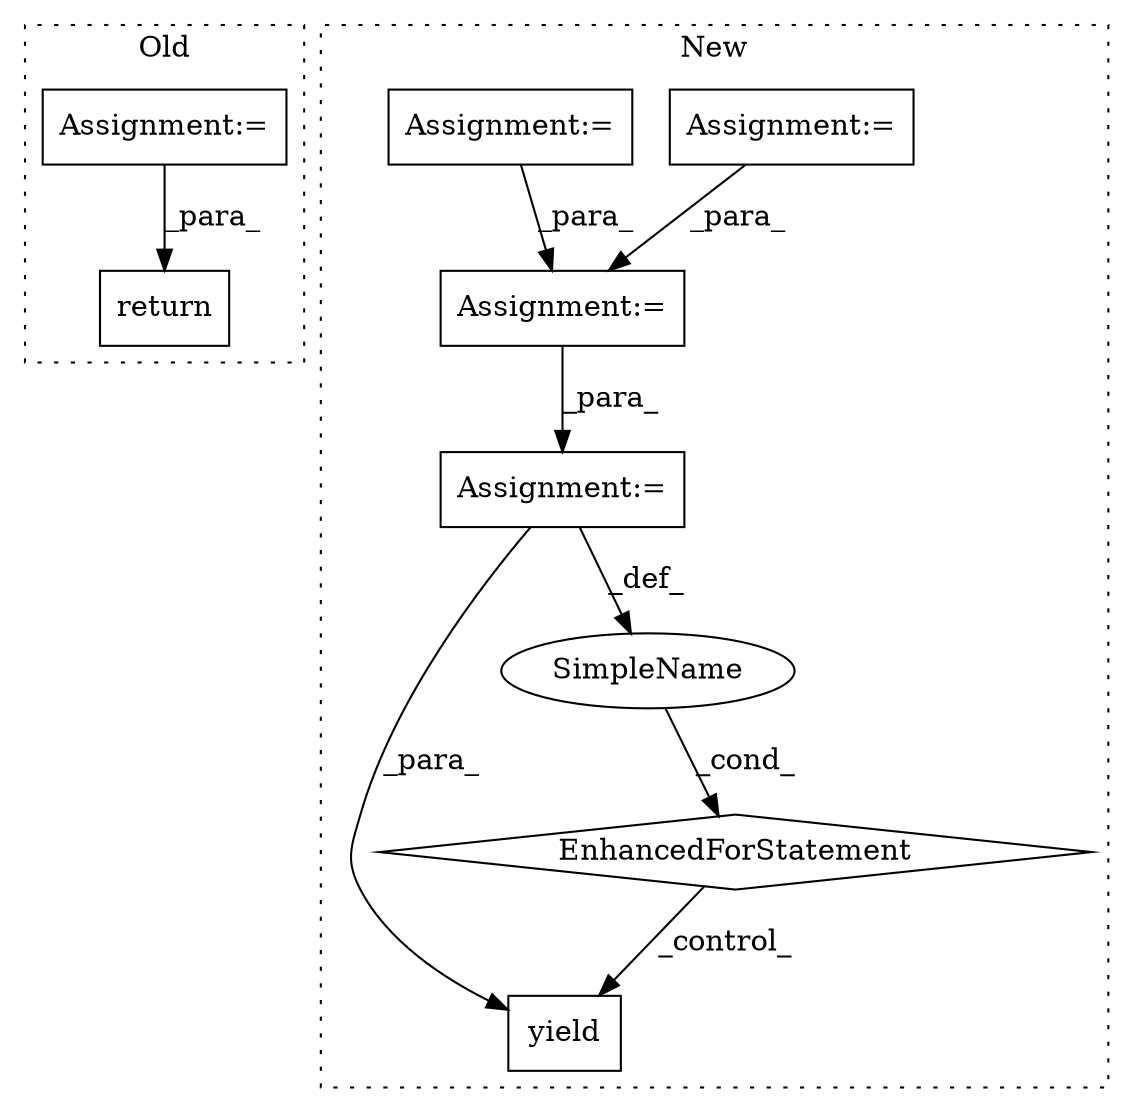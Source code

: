 digraph G {
subgraph cluster0 {
1 [label="return" a="41" s="3521" l="12" shape="box"];
9 [label="Assignment:=" a="7" s="3422" l="1" shape="box"];
label = "Old";
style="dotted";
}
subgraph cluster1 {
2 [label="yield" a="112" s="3854" l="7" shape="box"];
3 [label="Assignment:=" a="7" s="3609" l="1" shape="box"];
4 [label="EnhancedForStatement" a="70" s="3753,3824" l="53,2" shape="diamond"];
5 [label="SimpleName" a="42" s="3810" l="5" shape="ellipse"];
6 [label="Assignment:=" a="7" s="3541" l="1" shape="box"];
7 [label="Assignment:=" a="7" s="3753,3824" l="53,2" shape="box"];
8 [label="Assignment:=" a="7" s="3588" l="1" shape="box"];
label = "New";
style="dotted";
}
3 -> 7 [label="_para_"];
4 -> 2 [label="_control_"];
5 -> 4 [label="_cond_"];
6 -> 3 [label="_para_"];
7 -> 2 [label="_para_"];
7 -> 5 [label="_def_"];
8 -> 3 [label="_para_"];
9 -> 1 [label="_para_"];
}